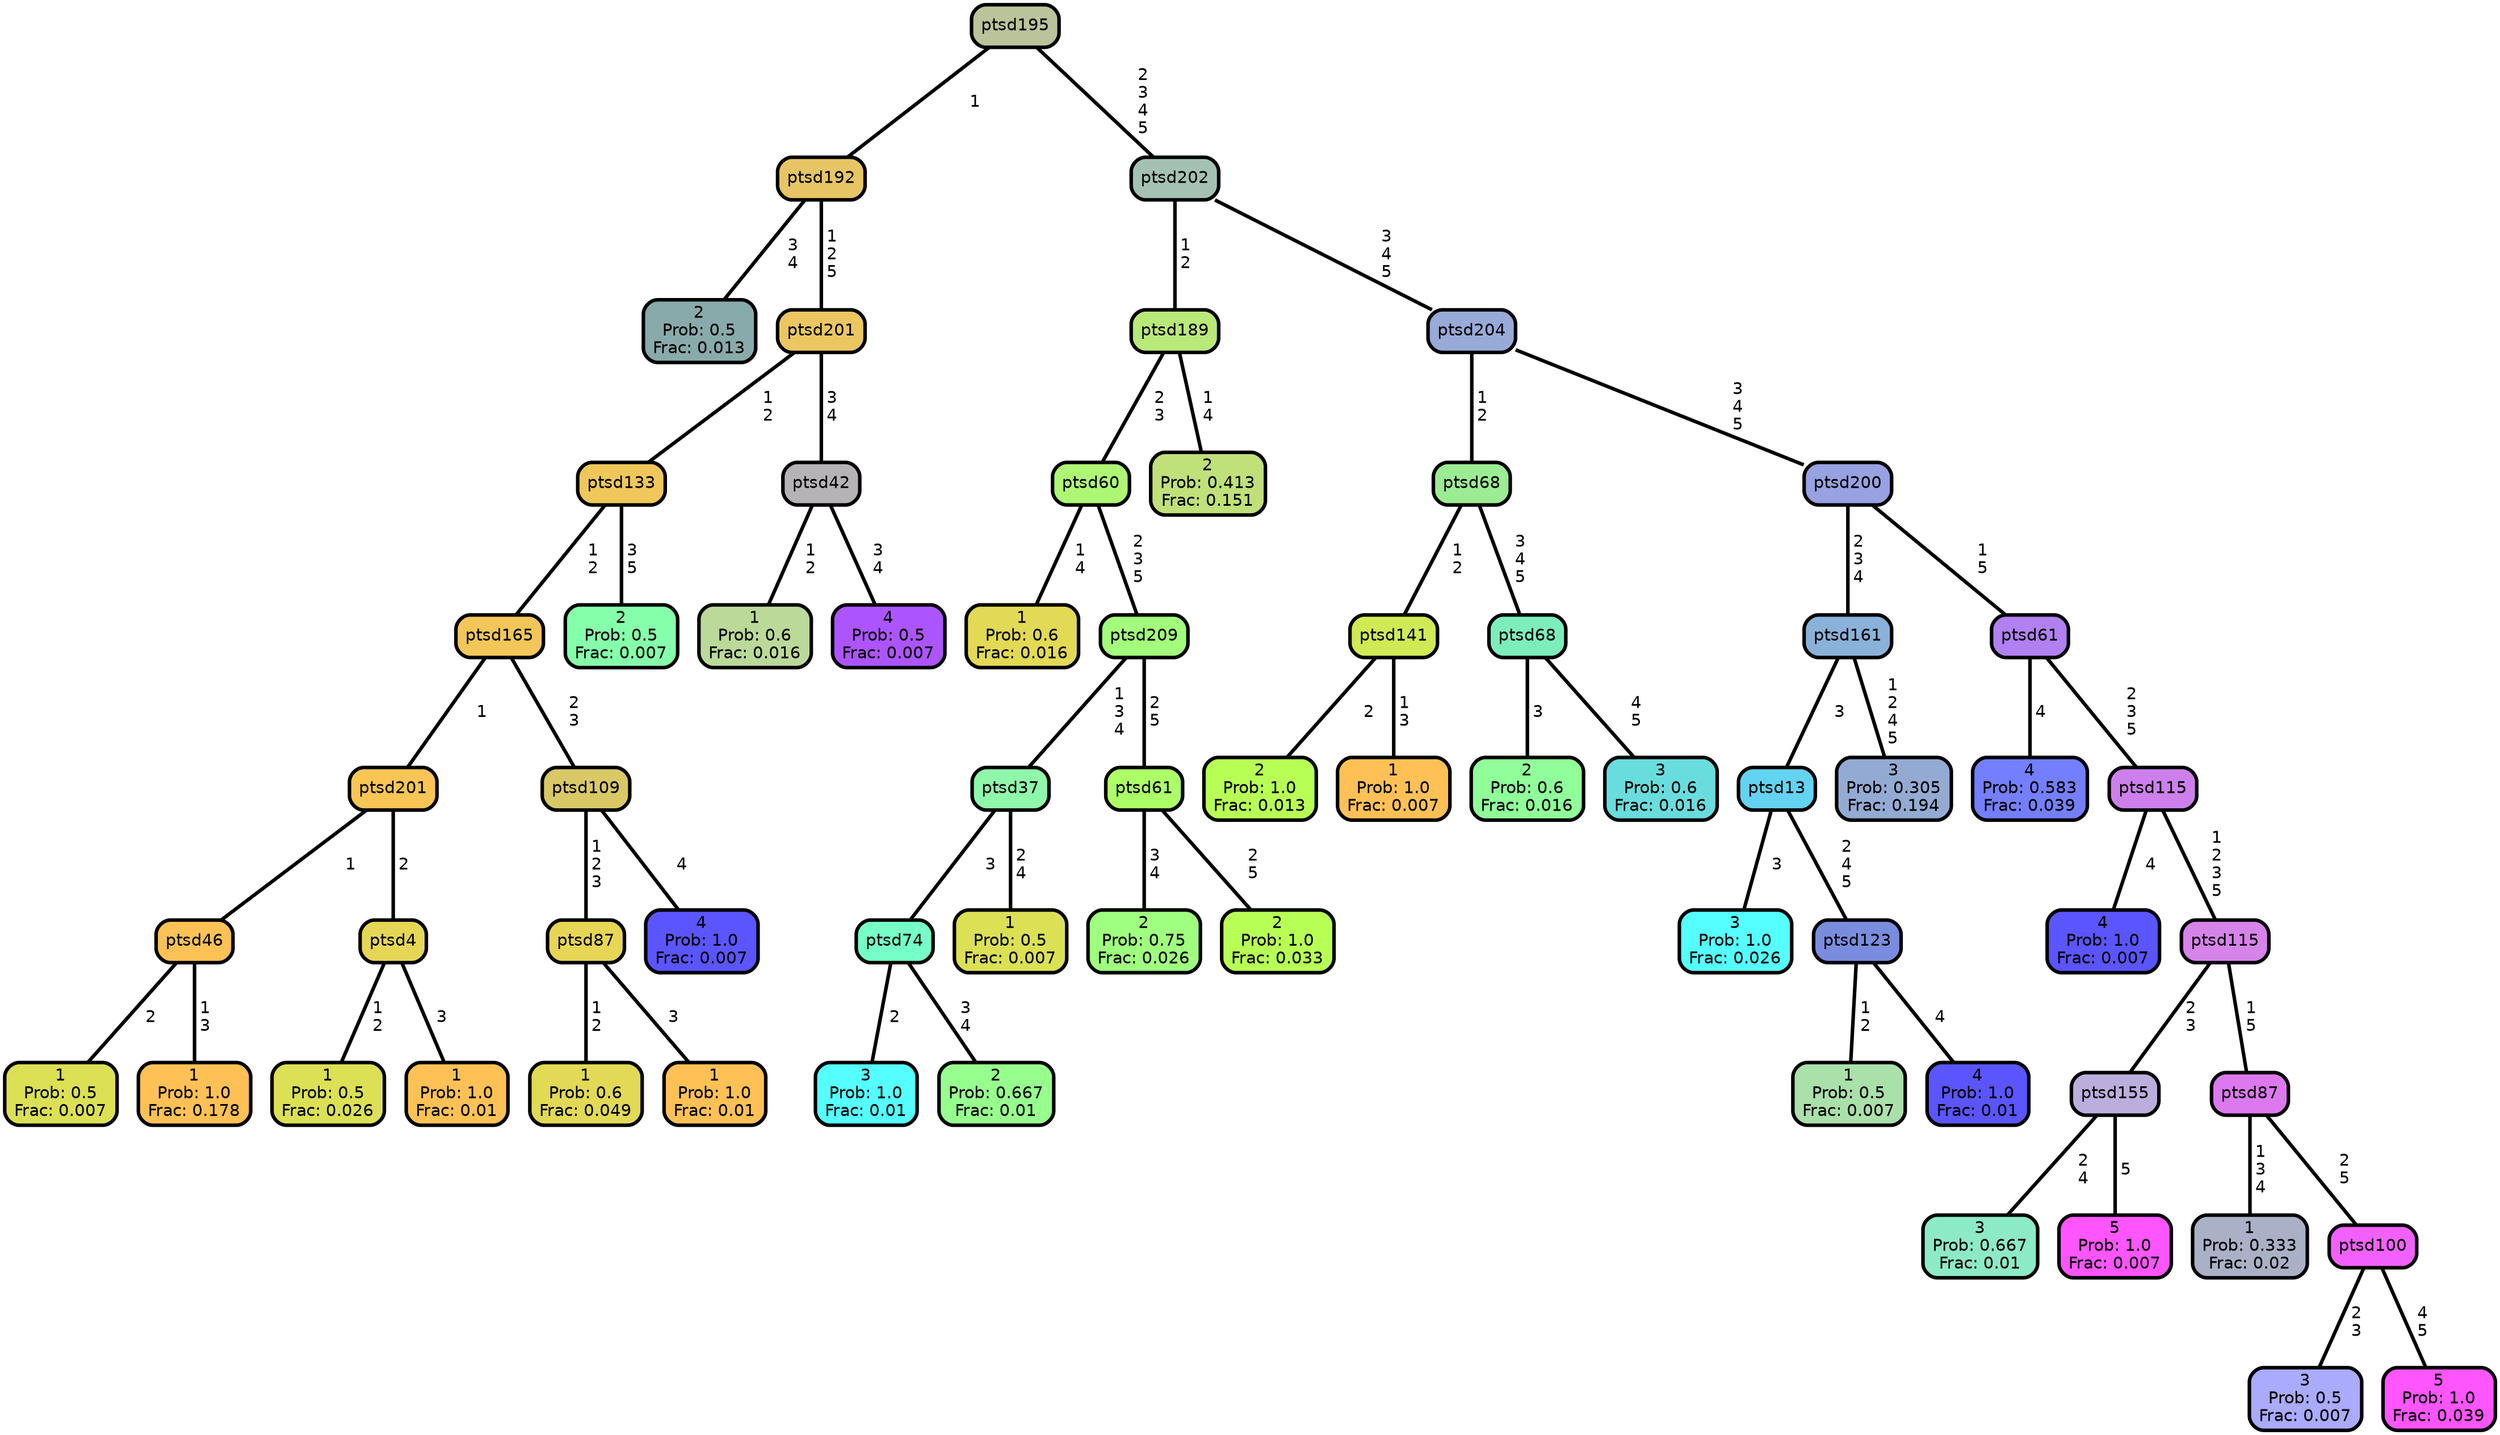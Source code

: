 graph Tree {
node [shape=box, style="filled, rounded",color="black",penwidth="3",fontcolor="black",                 fontname=helvetica] ;
graph [ranksep="0 equally", splines=straight,                 bgcolor=transparent, dpi=200] ;
edge [fontname=helvetica, color=black] ;
0 [label="2
Prob: 0.5
Frac: 0.013", fillcolor="#89aaaa"] ;
1 [label="ptsd192", fillcolor="#e7c564"] ;
2 [label="1
Prob: 0.5
Frac: 0.007", fillcolor="#dbe055"] ;
3 [label="ptsd46", fillcolor="#fdc255"] ;
4 [label="1
Prob: 1.0
Frac: 0.178", fillcolor="#ffc155"] ;
5 [label="ptsd201", fillcolor="#f9c555"] ;
6 [label="1
Prob: 0.5
Frac: 0.026", fillcolor="#dbe055"] ;
7 [label="ptsd4", fillcolor="#e5d755"] ;
8 [label="1
Prob: 1.0
Frac: 0.01", fillcolor="#ffc155"] ;
9 [label="ptsd165", fillcolor="#f2c658"] ;
10 [label="1
Prob: 0.6
Frac: 0.049", fillcolor="#e2d955"] ;
11 [label="ptsd87", fillcolor="#e7d555"] ;
12 [label="1
Prob: 1.0
Frac: 0.01", fillcolor="#ffc155"] ;
13 [label="ptsd109", fillcolor="#d9c866"] ;
14 [label="4
Prob: 1.0
Frac: 0.007", fillcolor="#5a55ff"] ;
15 [label="ptsd133", fillcolor="#efc75a"] ;
16 [label="2
Prob: 0.5
Frac: 0.007", fillcolor="#86ffaa"] ;
17 [label="ptsd201", fillcolor="#ebc661"] ;
18 [label="1
Prob: 0.6
Frac: 0.016", fillcolor="#bbd999"] ;
19 [label="ptsd42", fillcolor="#b6b3b6"] ;
20 [label="4
Prob: 0.5
Frac: 0.007", fillcolor="#ac55ff"] ;
21 [label="ptsd195", fillcolor="#bac399"] ;
22 [label="1
Prob: 0.6
Frac: 0.016", fillcolor="#e2d955"] ;
23 [label="ptsd60", fillcolor="#aef775"] ;
24 [label="3
Prob: 1.0
Frac: 0.01", fillcolor="#55ffff"] ;
25 [label="ptsd74", fillcolor="#76ffc6"] ;
26 [label="2
Prob: 0.667
Frac: 0.01", fillcolor="#97ff8d"] ;
27 [label="ptsd37", fillcolor="#8ff7aa"] ;
28 [label="1
Prob: 0.5
Frac: 0.007", fillcolor="#dbe055"] ;
29 [label="ptsd209", fillcolor="#a3fc7c"] ;
30 [label="2
Prob: 0.75
Frac: 0.026", fillcolor="#9fff7f"] ;
31 [label="ptsd61", fillcolor="#adff67"] ;
32 [label="2
Prob: 1.0
Frac: 0.033", fillcolor="#b8ff55"] ;
33 [label="ptsd189", fillcolor="#b9e978"] ;
34 [label="2
Prob: 0.413
Frac: 0.151", fillcolor="#c0e079"] ;
35 [label="ptsd202", fillcolor="#a4c2b4"] ;
36 [label="2
Prob: 1.0
Frac: 0.013", fillcolor="#b8ff55"] ;
37 [label="ptsd141", fillcolor="#cfea55"] ;
38 [label="1
Prob: 1.0
Frac: 0.007", fillcolor="#ffc155"] ;
39 [label="ptsd68", fillcolor="#9cec94"] ;
40 [label="2
Prob: 0.6
Frac: 0.016", fillcolor="#90ff99"] ;
41 [label="ptsd68", fillcolor="#7deebb"] ;
42 [label="3
Prob: 0.6
Frac: 0.016", fillcolor="#69dddd"] ;
43 [label="ptsd204", fillcolor="#98aad8"] ;
44 [label="3
Prob: 1.0
Frac: 0.026", fillcolor="#55ffff"] ;
45 [label="ptsd13", fillcolor="#63d3f1"] ;
46 [label="1
Prob: 0.5
Frac: 0.007", fillcolor="#aae0aa"] ;
47 [label="ptsd123", fillcolor="#7a8cdd"] ;
48 [label="4
Prob: 1.0
Frac: 0.01", fillcolor="#5a55ff"] ;
49 [label="ptsd161", fillcolor="#8ab2d9"] ;
50 [label="3
Prob: 0.305
Frac: 0.194", fillcolor="#93abd3"] ;
51 [label="ptsd200", fillcolor="#98a1e1"] ;
52 [label="4
Prob: 0.583
Frac: 0.039", fillcolor="#747fff"] ;
53 [label="ptsd61", fillcolor="#b180f1"] ;
54 [label="4
Prob: 1.0
Frac: 0.007", fillcolor="#5a55ff"] ;
55 [label="ptsd115", fillcolor="#cd80ec"] ;
56 [label="3
Prob: 0.667
Frac: 0.01", fillcolor="#8deac6"] ;
57 [label="ptsd155", fillcolor="#bbaedd"] ;
58 [label="5
Prob: 1.0
Frac: 0.007", fillcolor="#ff55ff"] ;
59 [label="ptsd115", fillcolor="#d683ea"] ;
60 [label="1
Prob: 0.333
Frac: 0.02", fillcolor="#aab1c6"] ;
61 [label="ptsd87", fillcolor="#dd79ee"] ;
62 [label="3
Prob: 0.5
Frac: 0.007", fillcolor="#aaaaff"] ;
63 [label="ptsd100", fillcolor="#f261ff"] ;
64 [label="5
Prob: 1.0
Frac: 0.039", fillcolor="#ff55ff"] ;
1 -- 0 [label=" 3\n 4",penwidth=3] ;
1 -- 17 [label=" 1\n 2\n 5",penwidth=3] ;
3 -- 2 [label=" 2",penwidth=3] ;
3 -- 4 [label=" 1\n 3",penwidth=3] ;
5 -- 3 [label=" 1",penwidth=3] ;
5 -- 7 [label=" 2",penwidth=3] ;
7 -- 6 [label=" 1\n 2",penwidth=3] ;
7 -- 8 [label=" 3",penwidth=3] ;
9 -- 5 [label=" 1",penwidth=3] ;
9 -- 13 [label=" 2\n 3",penwidth=3] ;
11 -- 10 [label=" 1\n 2",penwidth=3] ;
11 -- 12 [label=" 3",penwidth=3] ;
13 -- 11 [label=" 1\n 2\n 3",penwidth=3] ;
13 -- 14 [label=" 4",penwidth=3] ;
15 -- 9 [label=" 1\n 2",penwidth=3] ;
15 -- 16 [label=" 3\n 5",penwidth=3] ;
17 -- 15 [label=" 1\n 2",penwidth=3] ;
17 -- 19 [label=" 3\n 4",penwidth=3] ;
19 -- 18 [label=" 1\n 2",penwidth=3] ;
19 -- 20 [label=" 3\n 4",penwidth=3] ;
21 -- 1 [label=" 1",penwidth=3] ;
21 -- 35 [label=" 2\n 3\n 4\n 5",penwidth=3] ;
23 -- 22 [label=" 1\n 4",penwidth=3] ;
23 -- 29 [label=" 2\n 3\n 5",penwidth=3] ;
25 -- 24 [label=" 2",penwidth=3] ;
25 -- 26 [label=" 3\n 4",penwidth=3] ;
27 -- 25 [label=" 3",penwidth=3] ;
27 -- 28 [label=" 2\n 4",penwidth=3] ;
29 -- 27 [label=" 1\n 3\n 4",penwidth=3] ;
29 -- 31 [label=" 2\n 5",penwidth=3] ;
31 -- 30 [label=" 3\n 4",penwidth=3] ;
31 -- 32 [label=" 2\n 5",penwidth=3] ;
33 -- 23 [label=" 2\n 3",penwidth=3] ;
33 -- 34 [label=" 1\n 4",penwidth=3] ;
35 -- 33 [label=" 1\n 2",penwidth=3] ;
35 -- 43 [label=" 3\n 4\n 5",penwidth=3] ;
37 -- 36 [label=" 2",penwidth=3] ;
37 -- 38 [label=" 1\n 3",penwidth=3] ;
39 -- 37 [label=" 1\n 2",penwidth=3] ;
39 -- 41 [label=" 3\n 4\n 5",penwidth=3] ;
41 -- 40 [label=" 3",penwidth=3] ;
41 -- 42 [label=" 4\n 5",penwidth=3] ;
43 -- 39 [label=" 1\n 2",penwidth=3] ;
43 -- 51 [label=" 3\n 4\n 5",penwidth=3] ;
45 -- 44 [label=" 3",penwidth=3] ;
45 -- 47 [label=" 2\n 4\n 5",penwidth=3] ;
47 -- 46 [label=" 1\n 2",penwidth=3] ;
47 -- 48 [label=" 4",penwidth=3] ;
49 -- 45 [label=" 3",penwidth=3] ;
49 -- 50 [label=" 1\n 2\n 4\n 5",penwidth=3] ;
51 -- 49 [label=" 2\n 3\n 4",penwidth=3] ;
51 -- 53 [label=" 1\n 5",penwidth=3] ;
53 -- 52 [label=" 4",penwidth=3] ;
53 -- 55 [label=" 2\n 3\n 5",penwidth=3] ;
55 -- 54 [label=" 4",penwidth=3] ;
55 -- 59 [label=" 1\n 2\n 3\n 5",penwidth=3] ;
57 -- 56 [label=" 2\n 4",penwidth=3] ;
57 -- 58 [label=" 5",penwidth=3] ;
59 -- 57 [label=" 2\n 3",penwidth=3] ;
59 -- 61 [label=" 1\n 5",penwidth=3] ;
61 -- 60 [label=" 1\n 3\n 4",penwidth=3] ;
61 -- 63 [label=" 2\n 5",penwidth=3] ;
63 -- 62 [label=" 2\n 3",penwidth=3] ;
63 -- 64 [label=" 4\n 5",penwidth=3] ;
{rank = same;}}